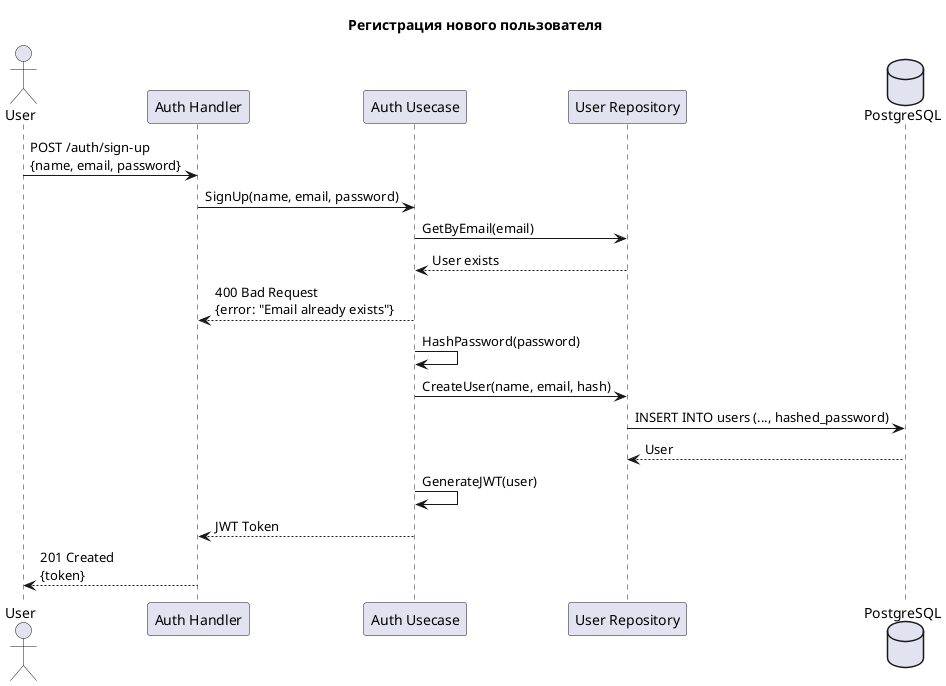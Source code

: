 @startuml

title Регистрация нового пользователя

actor User as user
participant "Auth Handler" as handler
participant "Auth Usecase" as usecase
participant "User Repository" as repo
database PostgreSQL as db

user -> handler: POST /auth/sign-up\n{name, email, password}
handler -> usecase: SignUp(name, email, password)
usecase -> repo: GetByEmail(email)
repo --> usecase: User exists
usecase --> handler: 400 Bad Request\n{error: "Email already exists"}

usecase -> usecase: HashPassword(password)
usecase -> repo: CreateUser(name, email, hash)
repo -> db: INSERT INTO users (..., hashed_password)
db --> repo: User
usecase -> usecase: GenerateJWT(user)
usecase --> handler: JWT Token
handler --> user: 201 Created\n{token}

@enduml
